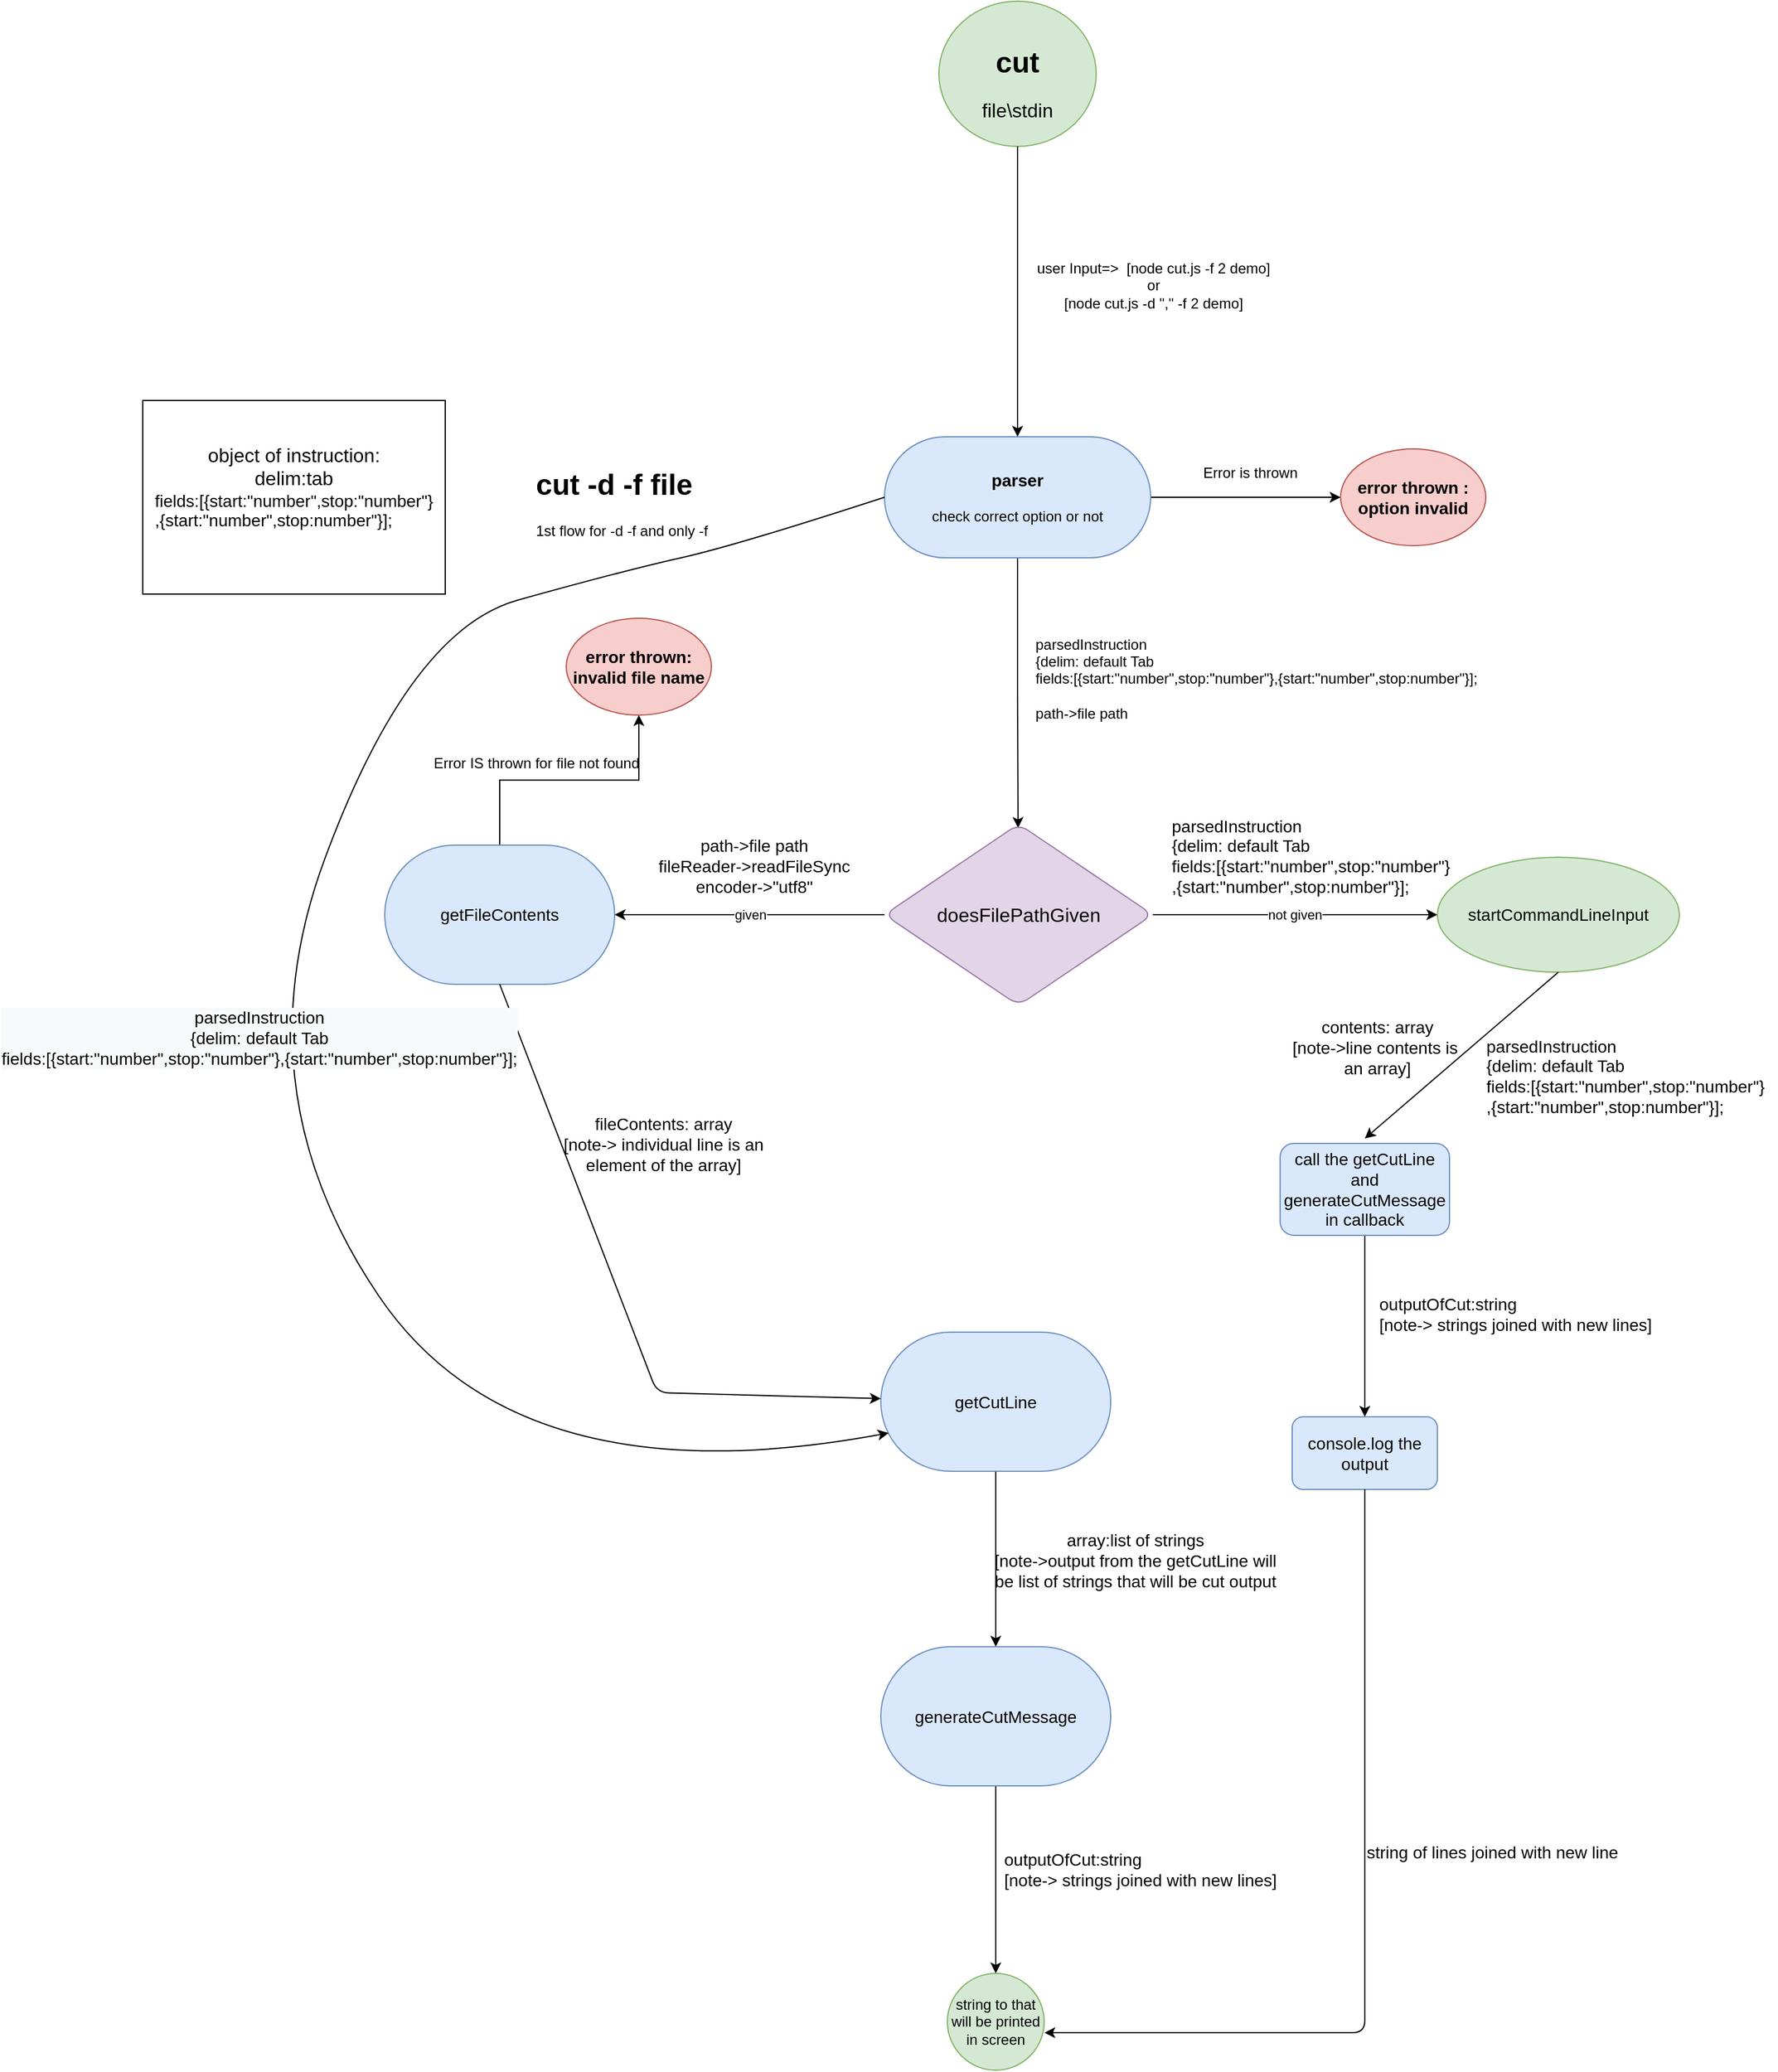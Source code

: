 <mxfile version="12.4.3" type="google" pages="1"><diagram id="3ftqZTUxa-Pxo9AlOS49" name="Page-1"><mxGraphModel dx="2128" dy="2035" grid="1" gridSize="10" guides="1" tooltips="1" connect="1" arrows="1" fold="1" page="1" pageScale="1" pageWidth="827" pageHeight="1169" background="#FFFFFF" math="0" shadow="0"><root><mxCell id="0"/><mxCell id="1" parent="0"/><mxCell id="HipgSm_abcka6QLw-s_E-1" value="&lt;h1&gt;cut&lt;/h1&gt;&lt;div style=&quot;font-size: 16px&quot;&gt;file\stdin&lt;/div&gt;" style="ellipse;whiteSpace=wrap;html=1;fillColor=#d5e8d4;strokeColor=#82b366;" parent="1" vertex="1"><mxGeometry x="348" y="-390" width="130" height="120" as="geometry"/></mxCell><mxCell id="HipgSm_abcka6QLw-s_E-12" value="" style="edgeStyle=orthogonalEdgeStyle;rounded=0;orthogonalLoop=1;jettySize=auto;html=1;entryX=0;entryY=0.5;entryDx=0;entryDy=0;" parent="1" source="HipgSm_abcka6QLw-s_E-4" edge="1" target="HipgSm_abcka6QLw-s_E-13"><mxGeometry relative="1" as="geometry"><mxPoint x="600" y="210" as="targetPoint"/></mxGeometry></mxCell><mxCell id="HipgSm_abcka6QLw-s_E-18" value="" style="edgeStyle=orthogonalEdgeStyle;rounded=0;orthogonalLoop=1;jettySize=auto;html=1;entryX=0.498;entryY=0.022;entryDx=0;entryDy=0;entryPerimeter=0;" parent="1" source="HipgSm_abcka6QLw-s_E-4" target="HipgSm_abcka6QLw-s_E-19" edge="1"><mxGeometry relative="1" as="geometry"><mxPoint x="410" y="340" as="targetPoint"/></mxGeometry></mxCell><mxCell id="HipgSm_abcka6QLw-s_E-4" value="&lt;h3&gt;parser&lt;/h3&gt;&lt;div&gt;check correct option or not&lt;/div&gt;&lt;div&gt;&lt;br&gt;&lt;/div&gt;" style="rounded=1;whiteSpace=wrap;html=1;fillColor=#dae8fc;strokeColor=#6c8ebf;arcSize=50;" parent="1" vertex="1"><mxGeometry x="303" y="-30" width="220" height="100" as="geometry"/></mxCell><mxCell id="HipgSm_abcka6QLw-s_E-7" value="" style="endArrow=classic;html=1;exitX=0.5;exitY=1;exitDx=0;exitDy=0;entryX=0.5;entryY=0;entryDx=0;entryDy=0;" parent="1" source="HipgSm_abcka6QLw-s_E-1" target="HipgSm_abcka6QLw-s_E-4" edge="1"><mxGeometry width="50" height="50" relative="1" as="geometry"><mxPoint x="380" y="160" as="sourcePoint"/><mxPoint x="430" y="110" as="targetPoint"/></mxGeometry></mxCell><mxCell id="HipgSm_abcka6QLw-s_E-8" value="&lt;h1&gt;cut -d -f file&lt;/h1&gt;&lt;div&gt;1st flow for -d -f and only -f&amp;nbsp;&lt;/div&gt;" style="text;html=1;strokeColor=none;fillColor=none;spacing=5;spacingTop=-20;whiteSpace=wrap;overflow=hidden;rounded=0;" parent="1" vertex="1"><mxGeometry x="10" y="-10" width="190" height="120" as="geometry"/></mxCell><mxCell id="HipgSm_abcka6QLw-s_E-13" value="&lt;h3&gt;error thrown : option invalid&lt;/h3&gt;" style="ellipse;whiteSpace=wrap;html=1;fillColor=#f8cecc;strokeColor=#b85450;" parent="1" vertex="1"><mxGeometry x="680" y="-20" width="120" height="80" as="geometry"/></mxCell><mxCell id="HipgSm_abcka6QLw-s_E-23" value="not given" style="edgeStyle=orthogonalEdgeStyle;rounded=0;orthogonalLoop=1;jettySize=auto;html=1;" parent="1" source="HipgSm_abcka6QLw-s_E-19" target="HipgSm_abcka6QLw-s_E-37" edge="1"><mxGeometry relative="1" as="geometry"><mxPoint x="610" y="415" as="targetPoint"/></mxGeometry></mxCell><mxCell id="HipgSm_abcka6QLw-s_E-19" value="&lt;span style=&quot;font-size: 16px&quot;&gt;doesFilePathGiven&lt;/span&gt;" style="rhombus;whiteSpace=wrap;html=1;rounded=1;shadow=0;glass=0;comic=0;fillColor=#e1d5e7;strokeColor=#9673a6;" parent="1" vertex="1"><mxGeometry x="303" y="290" width="221.75" height="150" as="geometry"/></mxCell><mxCell id="HipgSm_abcka6QLw-s_E-29" value="given" style="endArrow=classic;html=1;exitX=0;exitY=0.5;exitDx=0;exitDy=0;entryX=1;entryY=0.5;entryDx=0;entryDy=0;" parent="1" source="HipgSm_abcka6QLw-s_E-19" target="HipgSm_abcka6QLw-s_E-33" edge="1"><mxGeometry width="50" height="50" relative="1" as="geometry"><mxPoint x="240" y="425" as="sourcePoint"/><mxPoint x="210" y="415" as="targetPoint"/></mxGeometry></mxCell><mxCell id="lNE0dPIWrsPLr0Ve5rQN-10" value="" style="edgeStyle=orthogonalEdgeStyle;rounded=0;orthogonalLoop=1;jettySize=auto;html=1;entryX=0.5;entryY=1;entryDx=0;entryDy=0;" edge="1" parent="1" source="HipgSm_abcka6QLw-s_E-33" target="lNE0dPIWrsPLr0Ve5rQN-11"><mxGeometry relative="1" as="geometry"><mxPoint x="115" y="298.75" as="targetPoint"/></mxGeometry></mxCell><mxCell id="HipgSm_abcka6QLw-s_E-33" value="&lt;font style=&quot;font-size: 14px&quot;&gt;getFileContents&lt;/font&gt;" style="rounded=1;whiteSpace=wrap;html=1;fillColor=#dae8fc;strokeColor=#6c8ebf;arcSize=50;" parent="1" vertex="1"><mxGeometry x="-110" y="307.5" width="190" height="115" as="geometry"/></mxCell><mxCell id="lNE0dPIWrsPLr0Ve5rQN-13" value="" style="edgeStyle=orthogonalEdgeStyle;rounded=0;orthogonalLoop=1;jettySize=auto;html=1;" edge="1" parent="1" source="HipgSm_abcka6QLw-s_E-34" target="lNE0dPIWrsPLr0Ve5rQN-12"><mxGeometry relative="1" as="geometry"/></mxCell><mxCell id="HipgSm_abcka6QLw-s_E-34" value="&lt;font style=&quot;font-size: 14px&quot;&gt;getCutLine&lt;/font&gt;" style="rounded=1;whiteSpace=wrap;html=1;fillColor=#dae8fc;strokeColor=#6c8ebf;arcSize=50;" parent="1" vertex="1"><mxGeometry x="300" y="710" width="190" height="115" as="geometry"/></mxCell><mxCell id="lNE0dPIWrsPLr0Ve5rQN-15" value="" style="edgeStyle=orthogonalEdgeStyle;rounded=0;orthogonalLoop=1;jettySize=auto;html=1;entryX=0.5;entryY=0;entryDx=0;entryDy=0;" edge="1" parent="1" source="lNE0dPIWrsPLr0Ve5rQN-12" target="lNE0dPIWrsPLr0Ve5rQN-16"><mxGeometry relative="1" as="geometry"><mxPoint x="395" y="1100" as="targetPoint"/></mxGeometry></mxCell><mxCell id="lNE0dPIWrsPLr0Ve5rQN-12" value="&lt;font style=&quot;font-size: 14px&quot;&gt;generateCutMessage&lt;/font&gt;" style="rounded=1;whiteSpace=wrap;html=1;fillColor=#dae8fc;strokeColor=#6c8ebf;arcSize=50;" vertex="1" parent="1"><mxGeometry x="300" y="970" width="190" height="115" as="geometry"/></mxCell><mxCell id="HipgSm_abcka6QLw-s_E-36" value="" style="endArrow=classic;html=1;fontSize=14;exitX=0.5;exitY=1;exitDx=0;exitDy=0;" parent="1" source="HipgSm_abcka6QLw-s_E-33" target="HipgSm_abcka6QLw-s_E-34" edge="1"><mxGeometry width="50" height="50" relative="1" as="geometry"><mxPoint x="10" y="900" as="sourcePoint"/><mxPoint x="60" y="850" as="targetPoint"/><Array as="points"><mxPoint x="115" y="760"/></Array></mxGeometry></mxCell><mxCell id="HipgSm_abcka6QLw-s_E-37" value="&lt;font style=&quot;font-size: 14px&quot;&gt;startCommandLineInput&lt;/font&gt;" style="ellipse;whiteSpace=wrap;html=1;fillColor=#d5e8d4;strokeColor=#82b366;" parent="1" vertex="1"><mxGeometry x="760" y="317.5" width="200" height="95" as="geometry"/></mxCell><mxCell id="HipgSm_abcka6QLw-s_E-38" value="&lt;div style=&quot;background-color: rgb(248 , 249 , 250)&quot;&gt;&lt;font style=&quot;font-size: 14px&quot;&gt;parsedInstruction&lt;/font&gt;&lt;/div&gt;&lt;div style=&quot;background-color: rgb(248 , 249 , 250)&quot;&gt;&lt;font style=&quot;font-size: 14px&quot;&gt;{delim: default Tab&lt;/font&gt;&lt;/div&gt;&lt;div style=&quot;background-color: rgb(248 , 249 , 250)&quot;&gt;&lt;font style=&quot;font-size: 14px&quot;&gt;fields:[{start:&quot;number&quot;,stop:&quot;number&quot;},{start:&quot;number&quot;,stop:number&quot;}];&lt;/font&gt;&lt;/div&gt;" style="curved=1;endArrow=classic;html=1;fontSize=14;entryX=0.034;entryY=0.725;entryDx=0;entryDy=0;exitX=0;exitY=0.5;exitDx=0;exitDy=0;entryPerimeter=0;align=center;" parent="1" source="HipgSm_abcka6QLw-s_E-4" target="HipgSm_abcka6QLw-s_E-34" edge="1"><mxGeometry width="50" height="50" relative="1" as="geometry"><mxPoint x="10" y="900" as="sourcePoint"/><mxPoint x="60" y="850" as="targetPoint"/><Array as="points"><mxPoint x="180" y="60"/><mxPoint x="90" y="80"/><mxPoint x="-90" y="130"/><mxPoint x="-230" y="510"/><mxPoint y="850"/></Array></mxGeometry></mxCell><mxCell id="lNE0dPIWrsPLr0Ve5rQN-2" value="&lt;font style=&quot;font-size: 16px&quot;&gt;object of instruction:&lt;br&gt;delim:tab&lt;br&gt;&lt;/font&gt;&lt;div style=&quot;text-align: left ; font-size: 14px&quot;&gt;&lt;font style=&quot;font-size: 14px&quot;&gt;fields:[{start:&quot;number&quot;,stop:&quot;number&quot;}&lt;/font&gt;&lt;/div&gt;&lt;div style=&quot;text-align: left ; font-size: 14px&quot;&gt;&lt;font style=&quot;font-size: 14px&quot;&gt;,{start:&quot;number&quot;,stop:number&quot;}];&lt;/font&gt;&lt;/div&gt;&lt;div style=&quot;font-size: 14px&quot;&gt;&lt;br style=&quot;white-space: nowrap&quot;&gt;&lt;/div&gt;" style="rounded=0;whiteSpace=wrap;html=1;" vertex="1" parent="1"><mxGeometry x="-310" y="-60" width="250" height="160" as="geometry"/></mxCell><mxCell id="lNE0dPIWrsPLr0Ve5rQN-3" value="" style="endArrow=classic;html=1;exitX=0.5;exitY=1;exitDx=0;exitDy=0;" edge="1" parent="1" source="HipgSm_abcka6QLw-s_E-37"><mxGeometry width="50" height="50" relative="1" as="geometry"><mxPoint x="670" y="590" as="sourcePoint"/><mxPoint x="700" y="550" as="targetPoint"/></mxGeometry></mxCell><mxCell id="lNE0dPIWrsPLr0Ve5rQN-6" value="" style="edgeStyle=orthogonalEdgeStyle;rounded=0;orthogonalLoop=1;jettySize=auto;html=1;" edge="1" parent="1" source="lNE0dPIWrsPLr0Ve5rQN-4" target="lNE0dPIWrsPLr0Ve5rQN-5"><mxGeometry relative="1" as="geometry"/></mxCell><mxCell id="lNE0dPIWrsPLr0Ve5rQN-4" value="&lt;font style=&quot;font-size: 14px&quot;&gt;call the getCutLine and generateCutMessage in callback&lt;/font&gt;" style="rounded=1;whiteSpace=wrap;html=1;fillColor=#dae8fc;strokeColor=#6c8ebf;" vertex="1" parent="1"><mxGeometry x="630" y="554" width="140" height="76" as="geometry"/></mxCell><mxCell id="lNE0dPIWrsPLr0Ve5rQN-5" value="&lt;font style=&quot;font-size: 14px&quot;&gt;console.log the output&lt;/font&gt;" style="rounded=1;whiteSpace=wrap;html=1;fillColor=#dae8fc;strokeColor=#6c8ebf;" vertex="1" parent="1"><mxGeometry x="640" y="780" width="120" height="60" as="geometry"/></mxCell><mxCell id="lNE0dPIWrsPLr0Ve5rQN-11" value="&lt;font style=&quot;font-size: 14px&quot;&gt;&lt;b&gt;error thrown:&lt;br&gt;invalid file name&lt;/b&gt;&lt;/font&gt;" style="ellipse;whiteSpace=wrap;html=1;fillColor=#f8cecc;strokeColor=#b85450;" vertex="1" parent="1"><mxGeometry x="40" y="120" width="120" height="80" as="geometry"/></mxCell><mxCell id="lNE0dPIWrsPLr0Ve5rQN-16" value="string to that will be printed in screen" style="ellipse;whiteSpace=wrap;html=1;aspect=fixed;fillColor=#d5e8d4;strokeColor=#82b366;" vertex="1" parent="1"><mxGeometry x="355" y="1240" width="80" height="80" as="geometry"/></mxCell><mxCell id="lNE0dPIWrsPLr0Ve5rQN-19" value="user Input=&amp;gt;&amp;nbsp; [node cut.js -f 2 demo]&lt;br&gt;or&lt;br&gt;[node cut.js -d &quot;,&quot; -f 2 demo]" style="text;html=1;align=center;verticalAlign=middle;resizable=0;points=[];;autosize=1;" vertex="1" parent="1"><mxGeometry x="420" y="-180" width="210" height="50" as="geometry"/></mxCell><mxCell id="lNE0dPIWrsPLr0Ve5rQN-20" value="Error is thrown" style="text;html=1;align=center;verticalAlign=middle;resizable=0;points=[];;autosize=1;" vertex="1" parent="1"><mxGeometry x="560" y="-10" width="90" height="20" as="geometry"/></mxCell><mxCell id="lNE0dPIWrsPLr0Ve5rQN-21" value="&lt;div style=&quot;text-align: left&quot;&gt;&lt;span&gt;parsedInstruction&lt;/span&gt;&lt;/div&gt;&lt;div style=&quot;text-align: left&quot;&gt;&lt;span&gt;{delim: default Tab&lt;/span&gt;&lt;/div&gt;&lt;div style=&quot;text-align: left&quot;&gt;&lt;span&gt;fields:[{start:&quot;number&quot;,stop:&quot;number&quot;},{start:&quot;number&quot;,stop:number&quot;}];&lt;/span&gt;&lt;/div&gt;&lt;div style=&quot;text-align: left&quot;&gt;&lt;span style=&quot;font-size: 12px&quot;&gt;&lt;br&gt;&lt;/span&gt;&lt;/div&gt;&lt;div style=&quot;text-align: left&quot;&gt;&lt;span style=&quot;font-size: 12px&quot;&gt;path-&amp;gt;file path&lt;/span&gt;&lt;/div&gt;" style="text;html=1;align=center;verticalAlign=middle;resizable=0;points=[];;autosize=1;" vertex="1" parent="1"><mxGeometry x="420" y="135" width="380" height="70" as="geometry"/></mxCell><mxCell id="lNE0dPIWrsPLr0Ve5rQN-23" value="&lt;font style=&quot;font-size: 14px&quot;&gt;path-&amp;gt;file path&lt;br&gt;fileReader-&amp;gt;readFileSync&lt;br&gt;encoder-&amp;gt;&quot;utf8&quot;&lt;/font&gt;" style="text;html=1;align=center;verticalAlign=middle;resizable=0;points=[];;autosize=1;" vertex="1" parent="1"><mxGeometry x="110" y="300" width="170" height="50" as="geometry"/></mxCell><mxCell id="lNE0dPIWrsPLr0Ve5rQN-24" value="&lt;div style=&quot;text-align: left ; font-size: 14px&quot;&gt;&lt;font style=&quot;font-size: 14px&quot;&gt;parsedInstruction&lt;/font&gt;&lt;/div&gt;&lt;div style=&quot;text-align: left ; font-size: 14px&quot;&gt;&lt;font style=&quot;font-size: 14px&quot;&gt;{delim: default Tab&lt;/font&gt;&lt;/div&gt;&lt;div style=&quot;text-align: left ; font-size: 14px&quot;&gt;&lt;font style=&quot;font-size: 14px&quot;&gt;fields:[{start:&quot;number&quot;,stop:&quot;number&quot;}&lt;/font&gt;&lt;/div&gt;&lt;div style=&quot;text-align: left ; font-size: 14px&quot;&gt;&lt;font style=&quot;font-size: 14px&quot;&gt;,{start:&quot;number&quot;,stop:number&quot;}];&lt;/font&gt;&lt;/div&gt;&lt;div style=&quot;font-size: 14px&quot;&gt;&lt;br&gt;&lt;/div&gt;" style="text;html=1;align=center;verticalAlign=middle;resizable=0;points=[];;autosize=1;" vertex="1" parent="1"><mxGeometry x="530" y="290" width="250" height="70" as="geometry"/></mxCell><mxCell id="lNE0dPIWrsPLr0Ve5rQN-25" value="&lt;div style=&quot;text-align: left ; font-size: 14px&quot;&gt;&lt;font style=&quot;font-size: 14px&quot;&gt;parsedInstruction&lt;/font&gt;&lt;/div&gt;&lt;div style=&quot;text-align: left ; font-size: 14px&quot;&gt;&lt;font style=&quot;font-size: 14px&quot;&gt;{delim: default Tab&lt;/font&gt;&lt;/div&gt;&lt;div style=&quot;text-align: left ; font-size: 14px&quot;&gt;&lt;font style=&quot;font-size: 14px&quot;&gt;fields:[{start:&quot;number&quot;,stop:&quot;number&quot;}&lt;/font&gt;&lt;/div&gt;&lt;div style=&quot;text-align: left ; font-size: 14px&quot;&gt;&lt;font style=&quot;font-size: 14px&quot;&gt;,{start:&quot;number&quot;,stop:number&quot;}];&lt;/font&gt;&lt;/div&gt;&lt;div style=&quot;font-size: 14px&quot;&gt;&lt;br&gt;&lt;/div&gt;" style="text;html=1;align=center;verticalAlign=middle;resizable=0;points=[];;autosize=1;" vertex="1" parent="1"><mxGeometry x="790" y="472" width="250" height="70" as="geometry"/></mxCell><mxCell id="lNE0dPIWrsPLr0Ve5rQN-26" value="Error IS thrown for file not found" style="text;html=1;align=center;verticalAlign=middle;resizable=0;points=[];;autosize=1;" vertex="1" parent="1"><mxGeometry x="-80" y="230" width="190" height="20" as="geometry"/></mxCell><mxCell id="lNE0dPIWrsPLr0Ve5rQN-27" value="&lt;font style=&quot;font-size: 14px&quot;&gt;fileContents: array&lt;br&gt;[note-&amp;gt; individual line is an&lt;br&gt;element of the array]&lt;/font&gt;" style="text;html=1;align=center;verticalAlign=middle;resizable=0;points=[];;autosize=1;" vertex="1" parent="1"><mxGeometry x="30" y="530" width="180" height="50" as="geometry"/></mxCell><mxCell id="lNE0dPIWrsPLr0Ve5rQN-29" value="&lt;font style=&quot;font-size: 14px&quot;&gt;contents: array&lt;br&gt;[note-&amp;gt;line contents is&amp;nbsp;&lt;br&gt;an array]&lt;/font&gt;" style="text;html=1;align=center;verticalAlign=middle;resizable=0;points=[];;autosize=1;" vertex="1" parent="1"><mxGeometry x="630" y="450" width="160" height="50" as="geometry"/></mxCell><mxCell id="lNE0dPIWrsPLr0Ve5rQN-30" value="&lt;font style=&quot;font-size: 14px&quot;&gt;outputOfCut:string&lt;br&gt;[note-&amp;gt; strings joined with new lines]&lt;/font&gt;" style="text;html=1;align=left;verticalAlign=middle;resizable=0;points=[];;autosize=1;" vertex="1" parent="1"><mxGeometry x="710" y="680" width="240" height="30" as="geometry"/></mxCell><mxCell id="lNE0dPIWrsPLr0Ve5rQN-31" value="&lt;font style=&quot;font-size: 14px&quot;&gt;array:list of strings&lt;br&gt;[note-&amp;gt;output from the getCutLine will &lt;br&gt;be list of strings that will be cut output&lt;/font&gt;" style="text;html=1;align=center;verticalAlign=middle;resizable=0;points=[];;autosize=1;" vertex="1" parent="1"><mxGeometry x="385" y="874" width="250" height="50" as="geometry"/></mxCell><mxCell id="lNE0dPIWrsPLr0Ve5rQN-33" value="&lt;font style=&quot;font-size: 14px&quot;&gt;&lt;span&gt;outputOfCut:string&lt;/span&gt;&lt;br&gt;&lt;span&gt;[note-&amp;gt; strings joined with new lines]&lt;/span&gt;&lt;/font&gt;" style="text;html=1;align=left;verticalAlign=middle;resizable=0;points=[];;autosize=1;" vertex="1" parent="1"><mxGeometry x="400" y="1138.57" width="240" height="30" as="geometry"/></mxCell><mxCell id="lNE0dPIWrsPLr0Ve5rQN-34" value="" style="endArrow=classic;html=1;exitX=0.5;exitY=1;exitDx=0;exitDy=0;entryX=1.002;entryY=0.613;entryDx=0;entryDy=0;entryPerimeter=0;" edge="1" parent="1" source="lNE0dPIWrsPLr0Ve5rQN-5" target="lNE0dPIWrsPLr0Ve5rQN-16"><mxGeometry width="50" height="50" relative="1" as="geometry"><mxPoint x="710" y="1060" as="sourcePoint"/><mxPoint x="765" y="1020" as="targetPoint"/><Array as="points"><mxPoint x="700" y="1289"/></Array></mxGeometry></mxCell><mxCell id="lNE0dPIWrsPLr0Ve5rQN-36" value="&lt;font style=&quot;font-size: 14px&quot;&gt;string of lines joined with new line&lt;/font&gt;" style="text;html=1;align=center;verticalAlign=middle;resizable=0;points=[];;autosize=1;" vertex="1" parent="1"><mxGeometry x="695" y="1130" width="220" height="20" as="geometry"/></mxCell></root></mxGraphModel></diagram></mxfile>